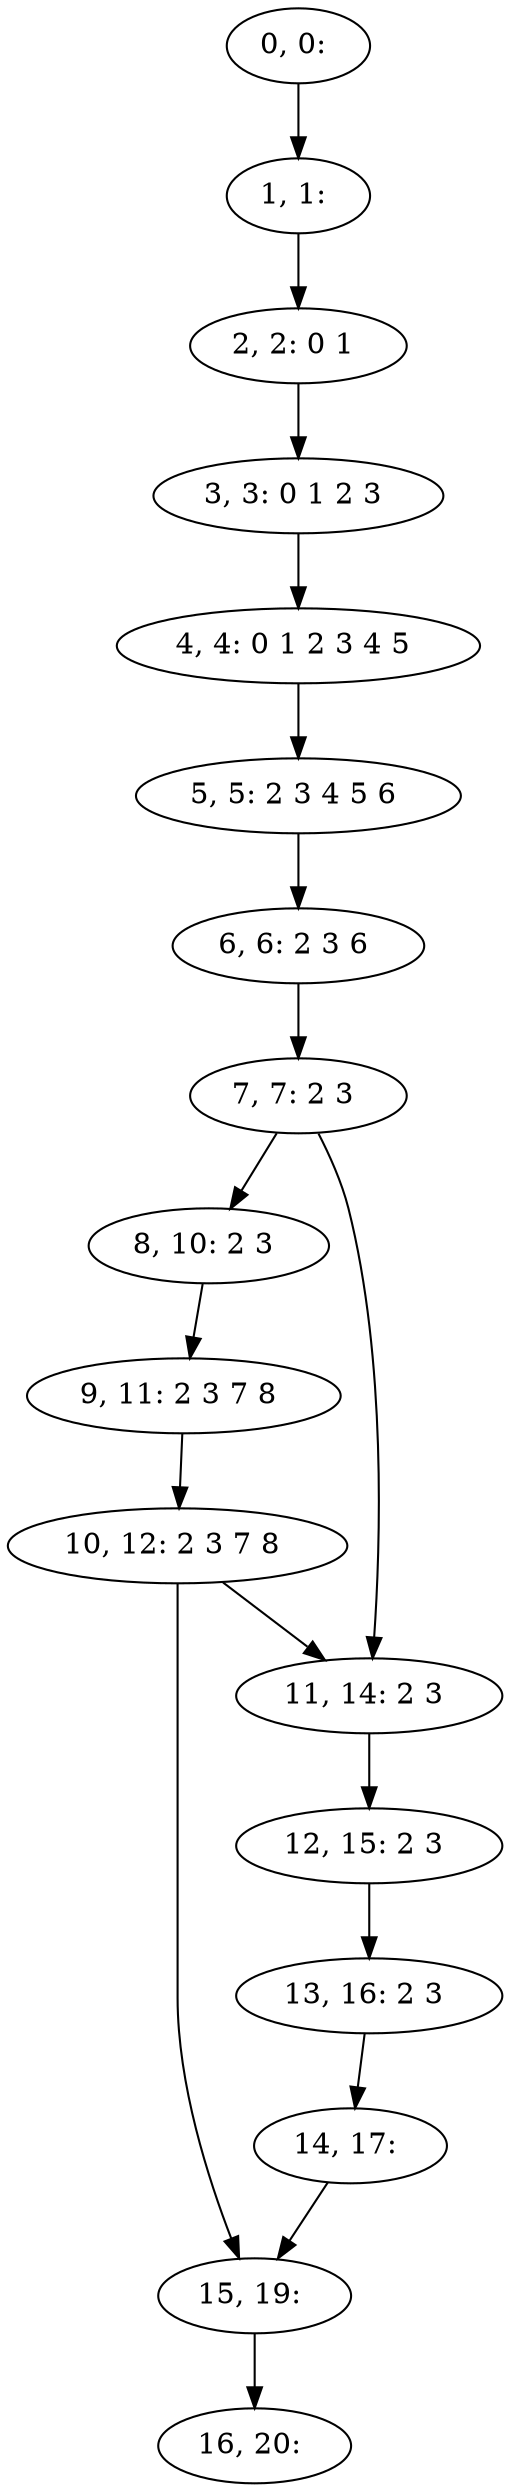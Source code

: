 digraph G {
0[label="0, 0: "];
1[label="1, 1: "];
2[label="2, 2: 0 1 "];
3[label="3, 3: 0 1 2 3 "];
4[label="4, 4: 0 1 2 3 4 5 "];
5[label="5, 5: 2 3 4 5 6 "];
6[label="6, 6: 2 3 6 "];
7[label="7, 7: 2 3 "];
8[label="8, 10: 2 3 "];
9[label="9, 11: 2 3 7 8 "];
10[label="10, 12: 2 3 7 8 "];
11[label="11, 14: 2 3 "];
12[label="12, 15: 2 3 "];
13[label="13, 16: 2 3 "];
14[label="14, 17: "];
15[label="15, 19: "];
16[label="16, 20: "];
0->1 ;
1->2 ;
2->3 ;
3->4 ;
4->5 ;
5->6 ;
6->7 ;
7->8 ;
7->11 ;
8->9 ;
9->10 ;
10->11 ;
10->15 ;
11->12 ;
12->13 ;
13->14 ;
14->15 ;
15->16 ;
}

